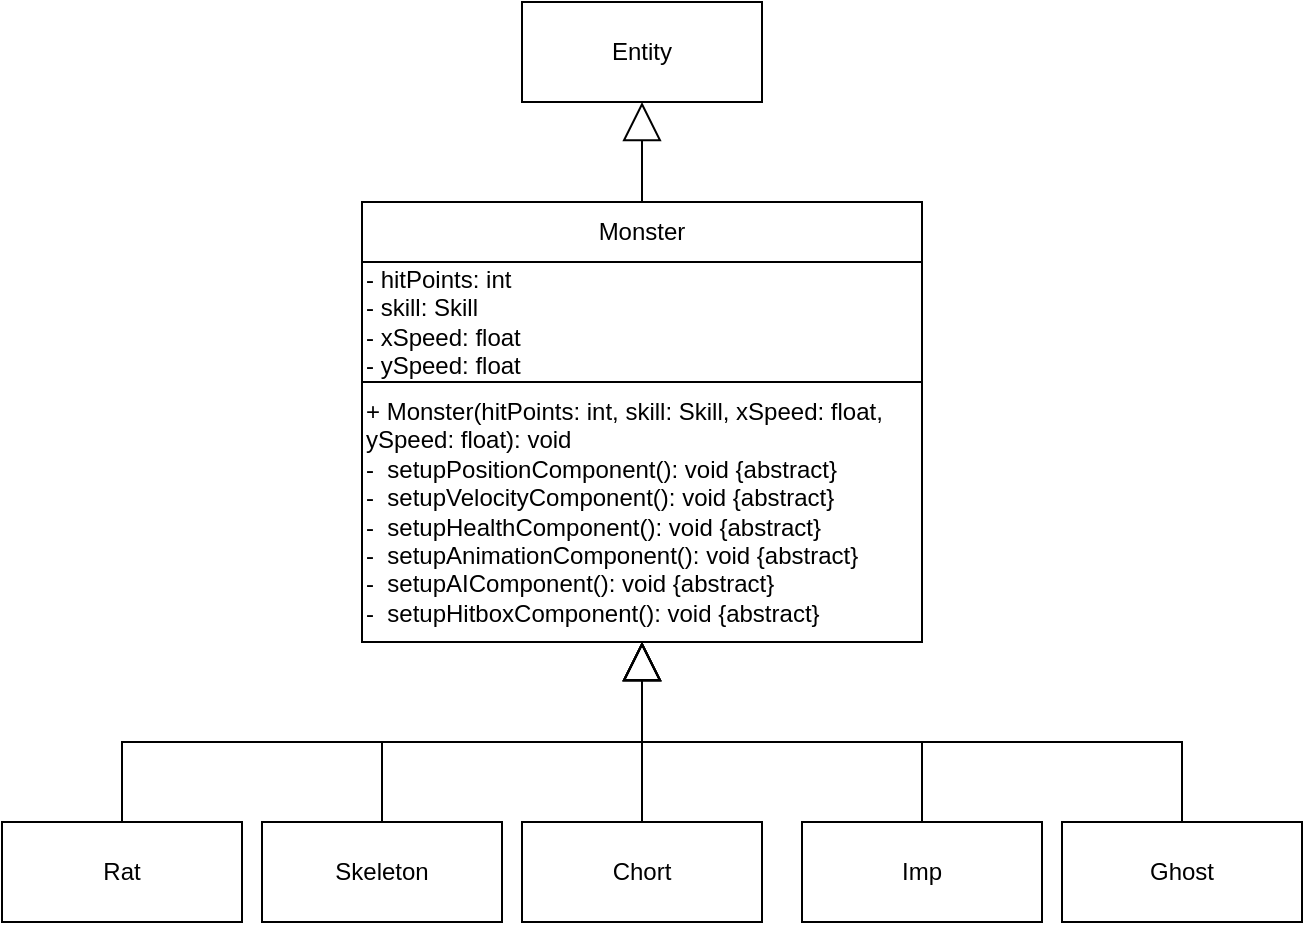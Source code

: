 <mxfile version="20.7.2"><diagram id="mJAJ5qikHonXLD9t6ocD" name="Seite-1"><mxGraphModel dx="1161" dy="1801" grid="1" gridSize="10" guides="1" tooltips="1" connect="1" arrows="1" fold="1" page="1" pageScale="1" pageWidth="827" pageHeight="1169" math="0" shadow="0"><root><mxCell id="0"/><mxCell id="1" parent="0"/><mxCell id="9Qbfsde1DA0bpJ_OGNsI-2" value="Entity" style="rounded=0;whiteSpace=wrap;html=1;" vertex="1" parent="1"><mxGeometry x="349" y="-50" width="120" height="50" as="geometry"/></mxCell><mxCell id="9Qbfsde1DA0bpJ_OGNsI-32" style="edgeStyle=orthogonalEdgeStyle;rounded=0;orthogonalLoop=1;jettySize=auto;html=1;exitX=0.5;exitY=0;exitDx=0;exitDy=0;entryX=0.5;entryY=1;entryDx=0;entryDy=0;strokeWidth=1;endArrow=block;endFill=0;endSize=17;" edge="1" parent="1" source="9Qbfsde1DA0bpJ_OGNsI-3" target="9Qbfsde1DA0bpJ_OGNsI-28"><mxGeometry relative="1" as="geometry"/></mxCell><mxCell id="9Qbfsde1DA0bpJ_OGNsI-3" value="Rat" style="rounded=0;whiteSpace=wrap;html=1;" vertex="1" parent="1"><mxGeometry x="89" y="360" width="120" height="50" as="geometry"/></mxCell><mxCell id="9Qbfsde1DA0bpJ_OGNsI-33" style="edgeStyle=orthogonalEdgeStyle;rounded=0;orthogonalLoop=1;jettySize=auto;html=1;exitX=0.5;exitY=0;exitDx=0;exitDy=0;strokeWidth=1;endArrow=block;endFill=0;endSize=17;entryX=0.5;entryY=1;entryDx=0;entryDy=0;" edge="1" parent="1" source="9Qbfsde1DA0bpJ_OGNsI-4" target="9Qbfsde1DA0bpJ_OGNsI-28"><mxGeometry relative="1" as="geometry"><mxPoint x="369" y="380.0" as="targetPoint"/></mxGeometry></mxCell><mxCell id="9Qbfsde1DA0bpJ_OGNsI-4" value="Skeleton" style="rounded=0;whiteSpace=wrap;html=1;" vertex="1" parent="1"><mxGeometry x="219" y="360" width="120" height="50" as="geometry"/></mxCell><mxCell id="9Qbfsde1DA0bpJ_OGNsI-35" style="edgeStyle=orthogonalEdgeStyle;rounded=0;orthogonalLoop=1;jettySize=auto;html=1;exitX=0.5;exitY=0;exitDx=0;exitDy=0;strokeWidth=1;endArrow=block;endFill=0;endSize=17;entryX=0.5;entryY=1;entryDx=0;entryDy=0;" edge="1" parent="1" source="9Qbfsde1DA0bpJ_OGNsI-5" target="9Qbfsde1DA0bpJ_OGNsI-28"><mxGeometry relative="1" as="geometry"><mxPoint x="369" y="380.0" as="targetPoint"/></mxGeometry></mxCell><mxCell id="9Qbfsde1DA0bpJ_OGNsI-5" value="Imp" style="rounded=0;whiteSpace=wrap;html=1;" vertex="1" parent="1"><mxGeometry x="489" y="360" width="120" height="50" as="geometry"/></mxCell><mxCell id="9Qbfsde1DA0bpJ_OGNsI-36" style="edgeStyle=orthogonalEdgeStyle;rounded=0;orthogonalLoop=1;jettySize=auto;html=1;exitX=0.5;exitY=0;exitDx=0;exitDy=0;strokeWidth=1;endArrow=block;endFill=0;endSize=17;entryX=0.5;entryY=1;entryDx=0;entryDy=0;" edge="1" parent="1" source="9Qbfsde1DA0bpJ_OGNsI-6" target="9Qbfsde1DA0bpJ_OGNsI-28"><mxGeometry relative="1" as="geometry"><mxPoint x="369" y="380.0" as="targetPoint"/></mxGeometry></mxCell><mxCell id="9Qbfsde1DA0bpJ_OGNsI-6" value="Ghost" style="rounded=0;whiteSpace=wrap;html=1;" vertex="1" parent="1"><mxGeometry x="619" y="360" width="120" height="50" as="geometry"/></mxCell><mxCell id="9Qbfsde1DA0bpJ_OGNsI-34" style="edgeStyle=orthogonalEdgeStyle;rounded=0;orthogonalLoop=1;jettySize=auto;html=1;exitX=0.5;exitY=0;exitDx=0;exitDy=0;strokeWidth=1;endArrow=block;endFill=0;endSize=17;entryX=0.5;entryY=1;entryDx=0;entryDy=0;" edge="1" parent="1" source="9Qbfsde1DA0bpJ_OGNsI-7" target="9Qbfsde1DA0bpJ_OGNsI-28"><mxGeometry relative="1" as="geometry"><mxPoint x="369" y="380.0" as="targetPoint"/></mxGeometry></mxCell><mxCell id="9Qbfsde1DA0bpJ_OGNsI-7" value="Chort" style="rounded=0;whiteSpace=wrap;html=1;" vertex="1" parent="1"><mxGeometry x="349" y="360" width="120" height="50" as="geometry"/></mxCell><mxCell id="9Qbfsde1DA0bpJ_OGNsI-21" style="edgeStyle=orthogonalEdgeStyle;rounded=0;orthogonalLoop=1;jettySize=auto;html=1;exitX=0.5;exitY=0;exitDx=0;exitDy=0;strokeWidth=1;endArrow=block;endFill=0;endSize=17;" edge="1" parent="1" source="9Qbfsde1DA0bpJ_OGNsI-20" target="9Qbfsde1DA0bpJ_OGNsI-2"><mxGeometry relative="1" as="geometry"/></mxCell><mxCell id="9Qbfsde1DA0bpJ_OGNsI-20" value="Monster" style="rounded=0;whiteSpace=wrap;html=1;" vertex="1" parent="1"><mxGeometry x="269" y="50" width="280" height="30" as="geometry"/></mxCell><mxCell id="9Qbfsde1DA0bpJ_OGNsI-27" value="- hitPoints: int&lt;br&gt;- skill: Skill&lt;br&gt;- xSpeed: float&lt;br&gt;- ySpeed: float" style="rounded=0;whiteSpace=wrap;html=1;align=left;" vertex="1" parent="1"><mxGeometry x="269" y="80" width="280" height="60" as="geometry"/></mxCell><mxCell id="9Qbfsde1DA0bpJ_OGNsI-28" value="+ Monster(hitPoints: int, skill: Skill, xSpeed: float, ySpeed: float): void&lt;br&gt;-&amp;nbsp; setupPositionComponent(): void {abstract}&lt;br&gt;-&amp;nbsp; setupVelocityComponent(): void {abstract}&lt;br&gt;-&amp;nbsp; setupHealthComponent(): void {abstract}&lt;br&gt;-&amp;nbsp; setupAnimationComponent(): void {abstract}&lt;br&gt;-&amp;nbsp; setupAIComponent(): void {abstract}&lt;br&gt;-&amp;nbsp; setupHitboxComponent(): void {abstract}" style="rounded=0;whiteSpace=wrap;html=1;align=left;" vertex="1" parent="1"><mxGeometry x="269" y="140" width="280" height="130" as="geometry"/></mxCell></root></mxGraphModel></diagram></mxfile>